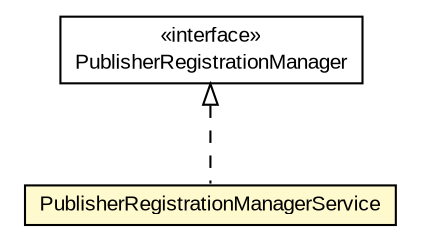 #!/usr/local/bin/dot
#
# Class diagram 
# Generated by UMLGraph version R5_6-24-gf6e263 (http://www.umlgraph.org/)
#

digraph G {
	edge [fontname="arial",fontsize=10,labelfontname="arial",labelfontsize=10];
	node [fontname="arial",fontsize=10,shape=plaintext];
	nodesep=0.25;
	ranksep=0.5;
	// org.miloss.fgsms.wsn.broker.PublisherRegistrationManagerService
	c65 [label=<<table title="org.miloss.fgsms.wsn.broker.PublisherRegistrationManagerService" border="0" cellborder="1" cellspacing="0" cellpadding="2" port="p" bgcolor="lemonChiffon" href="./PublisherRegistrationManagerService.html">
		<tr><td><table border="0" cellspacing="0" cellpadding="1">
<tr><td align="center" balign="center"> PublisherRegistrationManagerService </td></tr>
		</table></td></tr>
		</table>>, URL="./PublisherRegistrationManagerService.html", fontname="arial", fontcolor="black", fontsize=10.0];
	//org.miloss.fgsms.wsn.broker.PublisherRegistrationManagerService implements org.oasis_open.docs.wsn.brw_2.PublisherRegistrationManager
	c70:p -> c65:p [dir=back,arrowtail=empty,style=dashed];
	// org.oasis_open.docs.wsn.brw_2.PublisherRegistrationManager
	c70 [label=<<table title="org.oasis_open.docs.wsn.brw_2.PublisherRegistrationManager" border="0" cellborder="1" cellspacing="0" cellpadding="2" port="p" href="http://java.sun.com/j2se/1.4.2/docs/api/org/oasis_open/docs/wsn/brw_2/PublisherRegistrationManager.html">
		<tr><td><table border="0" cellspacing="0" cellpadding="1">
<tr><td align="center" balign="center"> &#171;interface&#187; </td></tr>
<tr><td align="center" balign="center"> PublisherRegistrationManager </td></tr>
		</table></td></tr>
		</table>>, URL="http://java.sun.com/j2se/1.4.2/docs/api/org/oasis_open/docs/wsn/brw_2/PublisherRegistrationManager.html", fontname="arial", fontcolor="black", fontsize=10.0];
}

